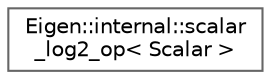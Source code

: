 digraph "Graphical Class Hierarchy"
{
 // LATEX_PDF_SIZE
  bgcolor="transparent";
  edge [fontname=Helvetica,fontsize=10,labelfontname=Helvetica,labelfontsize=10];
  node [fontname=Helvetica,fontsize=10,shape=box,height=0.2,width=0.4];
  rankdir="LR";
  Node0 [id="Node000000",label="Eigen::internal::scalar\l_log2_op\< Scalar \>",height=0.2,width=0.4,color="grey40", fillcolor="white", style="filled",URL="$structEigen_1_1internal_1_1scalar__log2__op.html",tooltip=" "];
}
